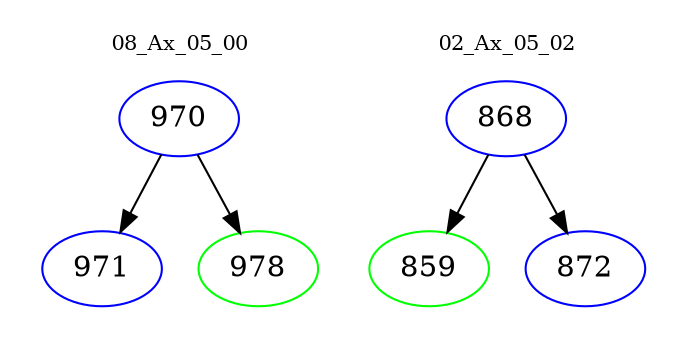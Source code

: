 digraph{
subgraph cluster_0 {
color = white
label = "08_Ax_05_00";
fontsize=10;
T0_970 [label="970", color="blue"]
T0_970 -> T0_971 [color="black"]
T0_971 [label="971", color="blue"]
T0_970 -> T0_978 [color="black"]
T0_978 [label="978", color="green"]
}
subgraph cluster_1 {
color = white
label = "02_Ax_05_02";
fontsize=10;
T1_868 [label="868", color="blue"]
T1_868 -> T1_859 [color="black"]
T1_859 [label="859", color="green"]
T1_868 -> T1_872 [color="black"]
T1_872 [label="872", color="blue"]
}
}
